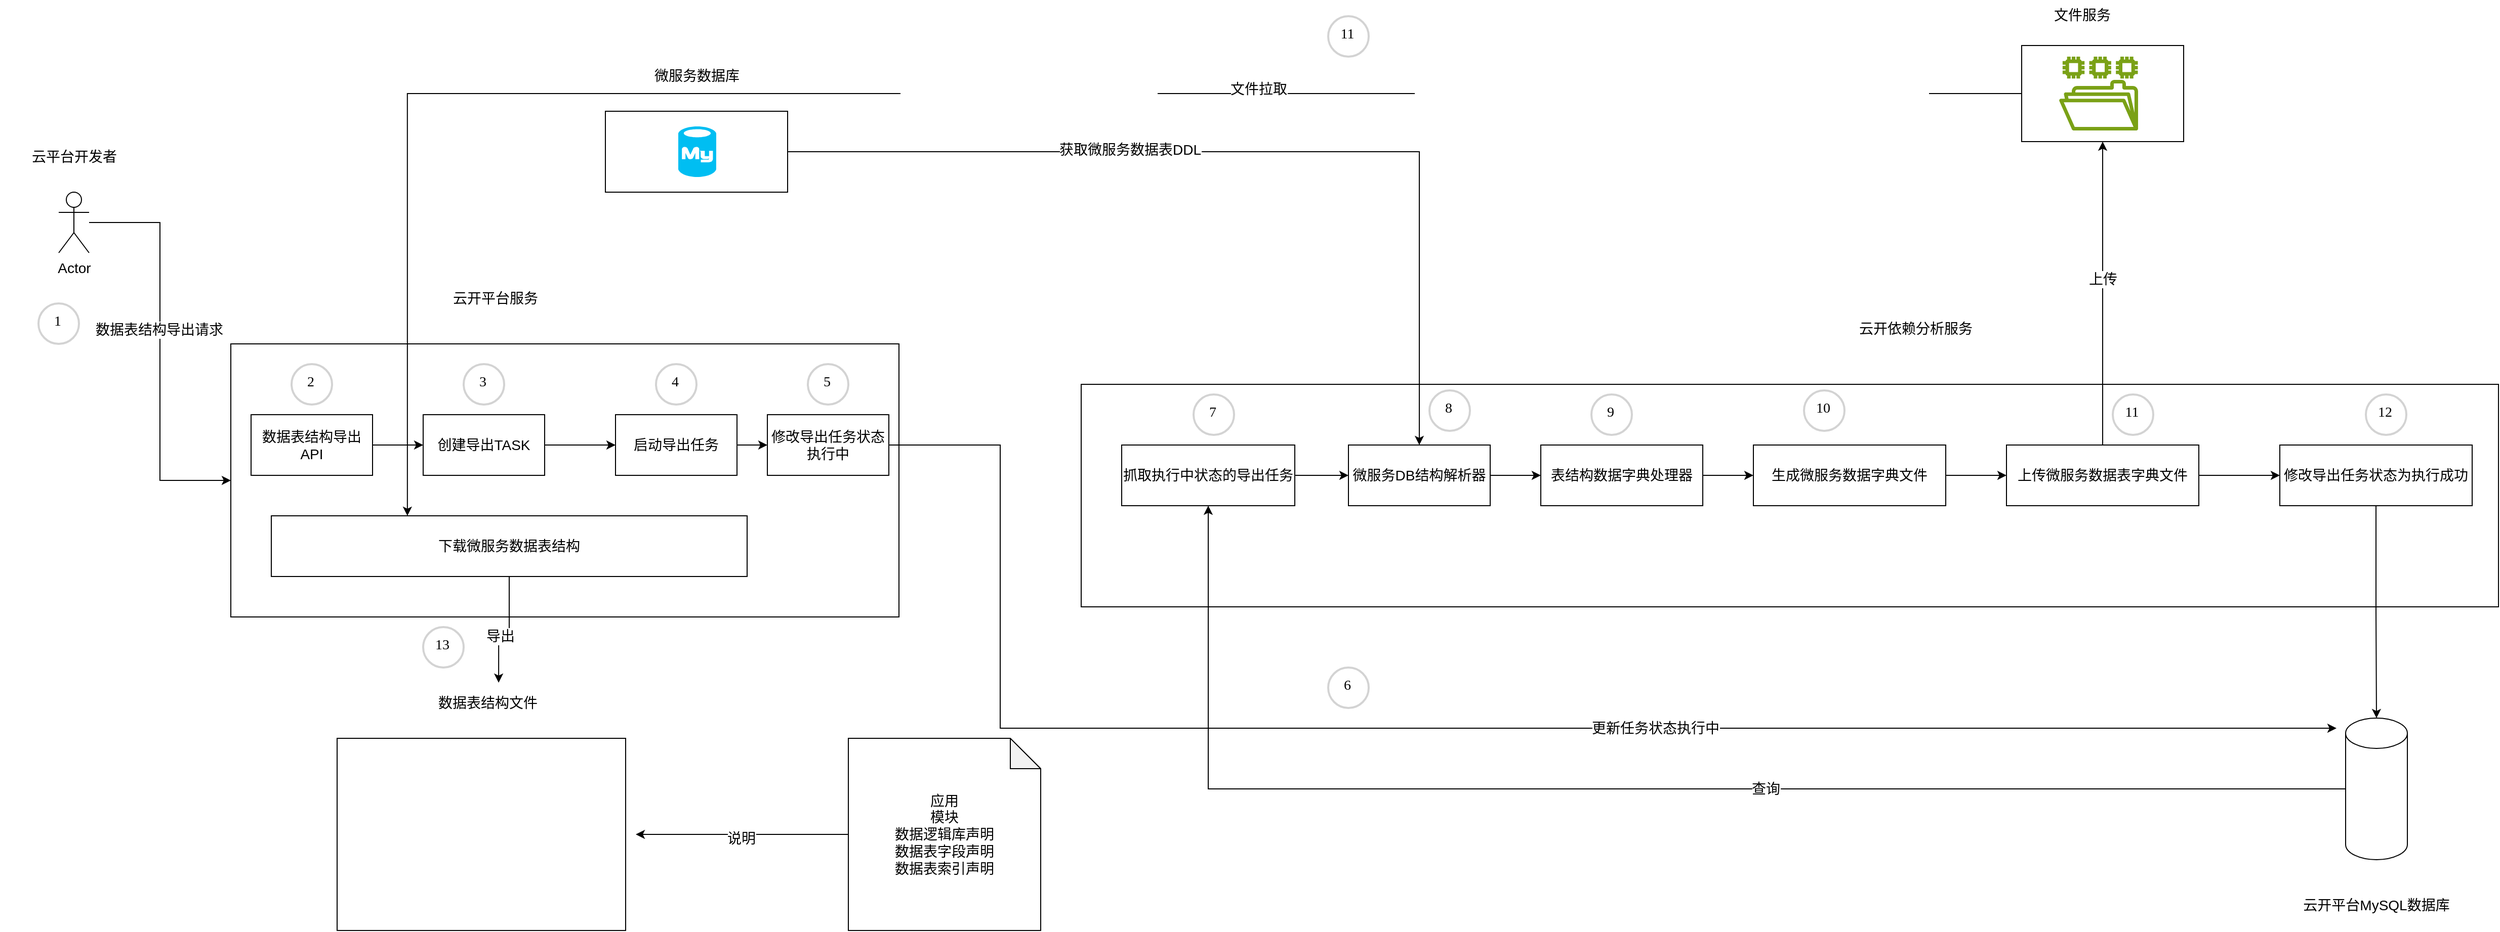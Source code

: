 <mxfile version="24.1.0" type="github">
  <diagram name="Page-1" id="nPVMMded_mv5H2UxPhq2">
    <mxGraphModel dx="2526" dy="1121" grid="1" gridSize="10" guides="1" tooltips="1" connect="1" arrows="1" fold="1" page="1" pageScale="1" pageWidth="827" pageHeight="1169" math="0" shadow="0">
      <root>
        <mxCell id="0" />
        <mxCell id="1" parent="0" />
        <mxCell id="wNURN1DBWPT55cct8M11-5" style="edgeStyle=orthogonalEdgeStyle;rounded=0;orthogonalLoop=1;jettySize=auto;html=1;entryX=0;entryY=0.5;entryDx=0;entryDy=0;fontSize=14;" edge="1" parent="1" source="wNURN1DBWPT55cct8M11-1" target="wNURN1DBWPT55cct8M11-3">
          <mxGeometry relative="1" as="geometry" />
        </mxCell>
        <mxCell id="wNURN1DBWPT55cct8M11-21" value="数据表结构导出请求" style="edgeLabel;html=1;align=center;verticalAlign=middle;resizable=0;points=[];fontSize=14;" vertex="1" connectable="0" parent="wNURN1DBWPT55cct8M11-5">
          <mxGeometry x="-0.112" y="-1" relative="1" as="geometry">
            <mxPoint as="offset" />
          </mxGeometry>
        </mxCell>
        <mxCell id="wNURN1DBWPT55cct8M11-1" value="Actor" style="shape=umlActor;verticalLabelPosition=bottom;verticalAlign=top;html=1;outlineConnect=0;fontSize=14;" vertex="1" parent="1">
          <mxGeometry x="100" y="250" width="30" height="60" as="geometry" />
        </mxCell>
        <mxCell id="wNURN1DBWPT55cct8M11-2" value="云平台开发者" style="text;html=1;align=center;verticalAlign=middle;whiteSpace=wrap;rounded=0;fontSize=14;" vertex="1" parent="1">
          <mxGeometry x="42.5" y="200" width="145" height="30" as="geometry" />
        </mxCell>
        <mxCell id="wNURN1DBWPT55cct8M11-3" value="" style="rounded=0;whiteSpace=wrap;html=1;fontSize=14;" vertex="1" parent="1">
          <mxGeometry x="270" y="400" width="660" height="270" as="geometry" />
        </mxCell>
        <mxCell id="wNURN1DBWPT55cct8M11-4" value="云开平台服务" style="text;html=1;align=center;verticalAlign=middle;whiteSpace=wrap;rounded=0;fontSize=14;" vertex="1" parent="1">
          <mxGeometry x="450.5" y="340" width="161" height="30" as="geometry" />
        </mxCell>
        <mxCell id="wNURN1DBWPT55cct8M11-16" value="" style="edgeStyle=orthogonalEdgeStyle;rounded=0;orthogonalLoop=1;jettySize=auto;html=1;fontSize=14;" edge="1" parent="1" source="wNURN1DBWPT55cct8M11-6" target="wNURN1DBWPT55cct8M11-7">
          <mxGeometry relative="1" as="geometry" />
        </mxCell>
        <mxCell id="wNURN1DBWPT55cct8M11-6" value="数据表结构导出API" style="rounded=0;whiteSpace=wrap;html=1;fontSize=14;" vertex="1" parent="1">
          <mxGeometry x="290" y="470" width="120" height="60" as="geometry" />
        </mxCell>
        <mxCell id="wNURN1DBWPT55cct8M11-17" value="" style="edgeStyle=orthogonalEdgeStyle;rounded=0;orthogonalLoop=1;jettySize=auto;html=1;fontSize=14;" edge="1" parent="1" source="wNURN1DBWPT55cct8M11-7" target="wNURN1DBWPT55cct8M11-8">
          <mxGeometry relative="1" as="geometry" />
        </mxCell>
        <mxCell id="wNURN1DBWPT55cct8M11-7" value="创建导出TASK" style="rounded=0;whiteSpace=wrap;html=1;fontSize=14;" vertex="1" parent="1">
          <mxGeometry x="460" y="470" width="120" height="60" as="geometry" />
        </mxCell>
        <mxCell id="wNURN1DBWPT55cct8M11-67" value="" style="edgeStyle=orthogonalEdgeStyle;rounded=0;orthogonalLoop=1;jettySize=auto;html=1;" edge="1" parent="1" source="wNURN1DBWPT55cct8M11-8" target="wNURN1DBWPT55cct8M11-66">
          <mxGeometry relative="1" as="geometry" />
        </mxCell>
        <mxCell id="wNURN1DBWPT55cct8M11-8" value="启动导出任务" style="rounded=0;whiteSpace=wrap;html=1;fontSize=14;" vertex="1" parent="1">
          <mxGeometry x="650" y="470" width="120" height="60" as="geometry" />
        </mxCell>
        <mxCell id="wNURN1DBWPT55cct8M11-9" value="" style="rounded=0;whiteSpace=wrap;html=1;fontSize=14;" vertex="1" parent="1">
          <mxGeometry x="1110" y="440" width="1400" height="220" as="geometry" />
        </mxCell>
        <mxCell id="wNURN1DBWPT55cct8M11-31" value="" style="edgeStyle=orthogonalEdgeStyle;rounded=0;orthogonalLoop=1;jettySize=auto;html=1;fontSize=14;" edge="1" parent="1" source="wNURN1DBWPT55cct8M11-10" target="wNURN1DBWPT55cct8M11-11">
          <mxGeometry relative="1" as="geometry" />
        </mxCell>
        <mxCell id="wNURN1DBWPT55cct8M11-10" value="微服务DB结构解析器" style="rounded=0;whiteSpace=wrap;html=1;fontSize=14;" vertex="1" parent="1">
          <mxGeometry x="1374" y="500" width="140" height="60" as="geometry" />
        </mxCell>
        <mxCell id="wNURN1DBWPT55cct8M11-32" value="" style="edgeStyle=orthogonalEdgeStyle;rounded=0;orthogonalLoop=1;jettySize=auto;html=1;fontSize=14;" edge="1" parent="1" source="wNURN1DBWPT55cct8M11-11" target="wNURN1DBWPT55cct8M11-12">
          <mxGeometry relative="1" as="geometry" />
        </mxCell>
        <mxCell id="wNURN1DBWPT55cct8M11-11" value="表结构数据字典处理器" style="rounded=0;whiteSpace=wrap;html=1;fontSize=14;" vertex="1" parent="1">
          <mxGeometry x="1564" y="500" width="160" height="60" as="geometry" />
        </mxCell>
        <mxCell id="wNURN1DBWPT55cct8M11-34" value="" style="edgeStyle=orthogonalEdgeStyle;rounded=0;orthogonalLoop=1;jettySize=auto;html=1;fontSize=14;" edge="1" parent="1" source="wNURN1DBWPT55cct8M11-12" target="wNURN1DBWPT55cct8M11-33">
          <mxGeometry relative="1" as="geometry" />
        </mxCell>
        <mxCell id="wNURN1DBWPT55cct8M11-12" value="生成微服务数据字典文件" style="rounded=0;whiteSpace=wrap;html=1;fontSize=14;" vertex="1" parent="1">
          <mxGeometry x="1774" y="500" width="190" height="60" as="geometry" />
        </mxCell>
        <mxCell id="wNURN1DBWPT55cct8M11-13" value="云开依赖分析服务" style="text;html=1;align=center;verticalAlign=middle;whiteSpace=wrap;rounded=0;fontSize=14;" vertex="1" parent="1">
          <mxGeometry x="1854" y="370" width="161" height="30" as="geometry" />
        </mxCell>
        <mxCell id="wNURN1DBWPT55cct8M11-20" value="1" style="ellipse;whiteSpace=wrap;html=1;aspect=fixed;strokeWidth=2;fontFamily=Tahoma;spacingBottom=4;spacingRight=2;strokeColor=#d3d3d3;fontSize=14;" vertex="1" parent="1">
          <mxGeometry x="80" y="360" width="40" height="40" as="geometry" />
        </mxCell>
        <mxCell id="wNURN1DBWPT55cct8M11-22" value="2" style="ellipse;whiteSpace=wrap;html=1;aspect=fixed;strokeWidth=2;fontFamily=Tahoma;spacingBottom=4;spacingRight=2;strokeColor=#d3d3d3;fontSize=14;" vertex="1" parent="1">
          <mxGeometry x="330" y="420" width="40" height="40" as="geometry" />
        </mxCell>
        <mxCell id="wNURN1DBWPT55cct8M11-23" value="3" style="ellipse;whiteSpace=wrap;html=1;aspect=fixed;strokeWidth=2;fontFamily=Tahoma;spacingBottom=4;spacingRight=2;strokeColor=#d3d3d3;fontSize=14;" vertex="1" parent="1">
          <mxGeometry x="500" y="420" width="40" height="40" as="geometry" />
        </mxCell>
        <mxCell id="wNURN1DBWPT55cct8M11-24" value="4" style="ellipse;whiteSpace=wrap;html=1;aspect=fixed;strokeWidth=2;fontFamily=Tahoma;spacingBottom=4;spacingRight=2;strokeColor=#d3d3d3;fontSize=14;" vertex="1" parent="1">
          <mxGeometry x="690" y="420" width="40" height="40" as="geometry" />
        </mxCell>
        <mxCell id="wNURN1DBWPT55cct8M11-25" value="5" style="ellipse;whiteSpace=wrap;html=1;aspect=fixed;strokeWidth=2;fontFamily=Tahoma;spacingBottom=4;spacingRight=2;strokeColor=#d3d3d3;fontSize=14;" vertex="1" parent="1">
          <mxGeometry x="840" y="420" width="40" height="40" as="geometry" />
        </mxCell>
        <mxCell id="wNURN1DBWPT55cct8M11-29" style="edgeStyle=orthogonalEdgeStyle;rounded=0;orthogonalLoop=1;jettySize=auto;html=1;entryX=0.5;entryY=0;entryDx=0;entryDy=0;fontSize=14;" edge="1" parent="1" source="wNURN1DBWPT55cct8M11-26" target="wNURN1DBWPT55cct8M11-10">
          <mxGeometry relative="1" as="geometry" />
        </mxCell>
        <mxCell id="wNURN1DBWPT55cct8M11-30" value="获取微服务数据表DDL" style="edgeLabel;html=1;align=center;verticalAlign=middle;resizable=0;points=[];fontSize=14;" vertex="1" connectable="0" parent="wNURN1DBWPT55cct8M11-29">
          <mxGeometry x="-0.264" y="2" relative="1" as="geometry">
            <mxPoint x="1" as="offset" />
          </mxGeometry>
        </mxCell>
        <mxCell id="wNURN1DBWPT55cct8M11-26" value="" style="rounded=0;whiteSpace=wrap;html=1;fontSize=14;" vertex="1" parent="1">
          <mxGeometry x="640" y="170" width="180" height="80" as="geometry" />
        </mxCell>
        <mxCell id="wNURN1DBWPT55cct8M11-27" value="" style="verticalLabelPosition=bottom;html=1;verticalAlign=top;align=center;strokeColor=none;fillColor=#00BEF2;shape=mxgraph.azure.mysql_database;fontSize=14;" vertex="1" parent="1">
          <mxGeometry x="712" y="185" width="37.5" height="50" as="geometry" />
        </mxCell>
        <mxCell id="wNURN1DBWPT55cct8M11-28" value="微服务数据库" style="text;html=1;align=center;verticalAlign=middle;whiteSpace=wrap;rounded=0;fontSize=14;" vertex="1" parent="1">
          <mxGeometry x="685.38" y="120" width="90.75" height="30" as="geometry" />
        </mxCell>
        <mxCell id="wNURN1DBWPT55cct8M11-39" style="edgeStyle=orthogonalEdgeStyle;rounded=0;orthogonalLoop=1;jettySize=auto;html=1;entryX=0.5;entryY=1;entryDx=0;entryDy=0;fontSize=14;" edge="1" parent="1" source="wNURN1DBWPT55cct8M11-33" target="wNURN1DBWPT55cct8M11-36">
          <mxGeometry relative="1" as="geometry" />
        </mxCell>
        <mxCell id="wNURN1DBWPT55cct8M11-40" value="上传" style="edgeLabel;html=1;align=center;verticalAlign=middle;resizable=0;points=[];fontSize=14;" vertex="1" connectable="0" parent="wNURN1DBWPT55cct8M11-39">
          <mxGeometry x="0.093" y="1" relative="1" as="geometry">
            <mxPoint x="1" as="offset" />
          </mxGeometry>
        </mxCell>
        <mxCell id="wNURN1DBWPT55cct8M11-44" value="" style="edgeStyle=orthogonalEdgeStyle;rounded=0;orthogonalLoop=1;jettySize=auto;html=1;fontSize=14;" edge="1" parent="1" source="wNURN1DBWPT55cct8M11-33" target="wNURN1DBWPT55cct8M11-43">
          <mxGeometry relative="1" as="geometry" />
        </mxCell>
        <mxCell id="wNURN1DBWPT55cct8M11-33" value="上传微服务数据表字典文件" style="rounded=0;whiteSpace=wrap;html=1;fontSize=14;" vertex="1" parent="1">
          <mxGeometry x="2024" y="500" width="190" height="60" as="geometry" />
        </mxCell>
        <mxCell id="wNURN1DBWPT55cct8M11-36" value="" style="rounded=0;whiteSpace=wrap;html=1;fontSize=14;" vertex="1" parent="1">
          <mxGeometry x="2039" y="105" width="160" height="95" as="geometry" />
        </mxCell>
        <mxCell id="wNURN1DBWPT55cct8M11-37" value="" style="sketch=0;outlineConnect=0;fontColor=#232F3E;gradientColor=none;fillColor=#7AA116;strokeColor=none;dashed=0;verticalLabelPosition=bottom;verticalAlign=top;align=center;html=1;fontSize=14;fontStyle=0;aspect=fixed;pointerEvents=1;shape=mxgraph.aws4.file_system;" vertex="1" parent="1">
          <mxGeometry x="2076" y="116" width="78" height="73" as="geometry" />
        </mxCell>
        <mxCell id="wNURN1DBWPT55cct8M11-38" value="文件服务" style="text;html=1;align=center;verticalAlign=middle;whiteSpace=wrap;rounded=0;fontSize=14;" vertex="1" parent="1">
          <mxGeometry x="2069" y="60" width="60" height="30" as="geometry" />
        </mxCell>
        <mxCell id="wNURN1DBWPT55cct8M11-42" value="下载微服务数据表结构" style="rounded=0;whiteSpace=wrap;html=1;fontSize=14;" vertex="1" parent="1">
          <mxGeometry x="310" y="570" width="470" height="60" as="geometry" />
        </mxCell>
        <mxCell id="wNURN1DBWPT55cct8M11-43" value="修改导出任务状态为执行成功" style="rounded=0;whiteSpace=wrap;html=1;fontSize=14;" vertex="1" parent="1">
          <mxGeometry x="2294" y="500" width="190" height="60" as="geometry" />
        </mxCell>
        <mxCell id="wNURN1DBWPT55cct8M11-75" style="edgeStyle=orthogonalEdgeStyle;rounded=0;orthogonalLoop=1;jettySize=auto;html=1;" edge="1" parent="1" source="wNURN1DBWPT55cct8M11-45" target="wNURN1DBWPT55cct8M11-68">
          <mxGeometry relative="1" as="geometry" />
        </mxCell>
        <mxCell id="wNURN1DBWPT55cct8M11-76" value="查询" style="edgeLabel;html=1;align=center;verticalAlign=middle;resizable=0;points=[];fontSize=14;" vertex="1" connectable="0" parent="wNURN1DBWPT55cct8M11-75">
          <mxGeometry x="-0.183" relative="1" as="geometry">
            <mxPoint as="offset" />
          </mxGeometry>
        </mxCell>
        <mxCell id="wNURN1DBWPT55cct8M11-45" value="" style="shape=cylinder3;whiteSpace=wrap;html=1;boundedLbl=1;backgroundOutline=1;size=15;fontSize=14;" vertex="1" parent="1">
          <mxGeometry x="2359" y="770" width="61" height="140" as="geometry" />
        </mxCell>
        <mxCell id="wNURN1DBWPT55cct8M11-46" style="edgeStyle=orthogonalEdgeStyle;rounded=0;orthogonalLoop=1;jettySize=auto;html=1;entryX=0.5;entryY=0;entryDx=0;entryDy=0;entryPerimeter=0;fontSize=14;" edge="1" parent="1" source="wNURN1DBWPT55cct8M11-43" target="wNURN1DBWPT55cct8M11-45">
          <mxGeometry relative="1" as="geometry" />
        </mxCell>
        <mxCell id="wNURN1DBWPT55cct8M11-47" value="云开平台MySQL数据库" style="text;html=1;align=center;verticalAlign=middle;whiteSpace=wrap;rounded=0;fontSize=14;" vertex="1" parent="1">
          <mxGeometry x="2301.5" y="940" width="175" height="30" as="geometry" />
        </mxCell>
        <mxCell id="wNURN1DBWPT55cct8M11-49" value="" style="rounded=0;whiteSpace=wrap;html=1;fontSize=14;" vertex="1" parent="1">
          <mxGeometry x="375" y="790" width="285" height="190" as="geometry" />
        </mxCell>
        <mxCell id="wNURN1DBWPT55cct8M11-50" value="" style="shape=image;html=1;verticalAlign=top;verticalLabelPosition=bottom;labelBackgroundColor=#ffffff;imageAspect=0;aspect=fixed;image=https://cdn3.iconfinder.com/data/icons/document-icons-2/30/647714-excel-128.png;fontSize=14;" vertex="1" parent="1">
          <mxGeometry x="460" y="820" width="128" height="128" as="geometry" />
        </mxCell>
        <mxCell id="wNURN1DBWPT55cct8M11-51" value="数据表结构文件" style="text;html=1;align=center;verticalAlign=middle;whiteSpace=wrap;rounded=0;fontSize=14;" vertex="1" parent="1">
          <mxGeometry x="466" y="740" width="116" height="30" as="geometry" />
        </mxCell>
        <mxCell id="wNURN1DBWPT55cct8M11-52" style="edgeStyle=orthogonalEdgeStyle;rounded=0;orthogonalLoop=1;jettySize=auto;html=1;entryX=0.591;entryY=-0.167;entryDx=0;entryDy=0;entryPerimeter=0;fontSize=14;" edge="1" parent="1" source="wNURN1DBWPT55cct8M11-42" target="wNURN1DBWPT55cct8M11-51">
          <mxGeometry relative="1" as="geometry" />
        </mxCell>
        <mxCell id="wNURN1DBWPT55cct8M11-53" value="导出" style="edgeLabel;html=1;align=center;verticalAlign=middle;resizable=0;points=[];fontSize=14;" vertex="1" connectable="0" parent="wNURN1DBWPT55cct8M11-52">
          <mxGeometry x="0.213" y="1" relative="1" as="geometry">
            <mxPoint y="-1" as="offset" />
          </mxGeometry>
        </mxCell>
        <mxCell id="wNURN1DBWPT55cct8M11-55" style="edgeStyle=orthogonalEdgeStyle;rounded=0;orthogonalLoop=1;jettySize=auto;html=1;fontSize=14;" edge="1" parent="1" source="wNURN1DBWPT55cct8M11-54">
          <mxGeometry relative="1" as="geometry">
            <mxPoint x="670" y="885" as="targetPoint" />
          </mxGeometry>
        </mxCell>
        <mxCell id="wNURN1DBWPT55cct8M11-56" value="说明" style="edgeLabel;html=1;align=center;verticalAlign=middle;resizable=0;points=[];fontSize=14;" vertex="1" connectable="0" parent="wNURN1DBWPT55cct8M11-55">
          <mxGeometry x="0.012" y="3" relative="1" as="geometry">
            <mxPoint as="offset" />
          </mxGeometry>
        </mxCell>
        <mxCell id="wNURN1DBWPT55cct8M11-54" value="应用&lt;div style=&quot;font-size: 14px;&quot;&gt;模块&lt;/div&gt;&lt;div style=&quot;font-size: 14px;&quot;&gt;数据逻辑库声明&lt;/div&gt;&lt;div style=&quot;font-size: 14px;&quot;&gt;数据表字段声明&lt;/div&gt;&lt;div style=&quot;font-size: 14px;&quot;&gt;数据表索引声明&lt;/div&gt;" style="shape=note;whiteSpace=wrap;html=1;backgroundOutline=1;darkOpacity=0.05;fontSize=14;" vertex="1" parent="1">
          <mxGeometry x="880" y="790" width="190" height="190" as="geometry" />
        </mxCell>
        <mxCell id="wNURN1DBWPT55cct8M11-57" style="edgeStyle=orthogonalEdgeStyle;rounded=0;orthogonalLoop=1;jettySize=auto;html=1;entryX=0.286;entryY=0;entryDx=0;entryDy=0;entryPerimeter=0;fontSize=14;" edge="1" parent="1" source="wNURN1DBWPT55cct8M11-36" target="wNURN1DBWPT55cct8M11-42">
          <mxGeometry relative="1" as="geometry" />
        </mxCell>
        <mxCell id="wNURN1DBWPT55cct8M11-58" value="文件拉取" style="edgeLabel;html=1;align=center;verticalAlign=middle;resizable=0;points=[];fontSize=14;" vertex="1" connectable="0" parent="wNURN1DBWPT55cct8M11-57">
          <mxGeometry x="-0.25" y="-5" relative="1" as="geometry">
            <mxPoint as="offset" />
          </mxGeometry>
        </mxCell>
        <mxCell id="wNURN1DBWPT55cct8M11-59" value="8" style="ellipse;whiteSpace=wrap;html=1;aspect=fixed;strokeWidth=2;fontFamily=Tahoma;spacingBottom=4;spacingRight=2;strokeColor=#d3d3d3;fontSize=14;" vertex="1" parent="1">
          <mxGeometry x="1454" y="446" width="40" height="40" as="geometry" />
        </mxCell>
        <mxCell id="wNURN1DBWPT55cct8M11-60" value="9" style="ellipse;whiteSpace=wrap;html=1;aspect=fixed;strokeWidth=2;fontFamily=Tahoma;spacingBottom=4;spacingRight=2;strokeColor=#d3d3d3;fontSize=14;" vertex="1" parent="1">
          <mxGeometry x="1614" y="450" width="40" height="40" as="geometry" />
        </mxCell>
        <mxCell id="wNURN1DBWPT55cct8M11-61" value="10" style="ellipse;whiteSpace=wrap;html=1;aspect=fixed;strokeWidth=2;fontFamily=Tahoma;spacingBottom=4;spacingRight=2;strokeColor=#d3d3d3;fontSize=14;" vertex="1" parent="1">
          <mxGeometry x="1824" y="446" width="40" height="40" as="geometry" />
        </mxCell>
        <mxCell id="wNURN1DBWPT55cct8M11-62" value="11" style="ellipse;whiteSpace=wrap;html=1;aspect=fixed;strokeWidth=2;fontFamily=Tahoma;spacingBottom=4;spacingRight=2;strokeColor=#d3d3d3;fontSize=14;" vertex="1" parent="1">
          <mxGeometry x="2129" y="450" width="40" height="40" as="geometry" />
        </mxCell>
        <mxCell id="wNURN1DBWPT55cct8M11-63" value="12" style="ellipse;whiteSpace=wrap;html=1;aspect=fixed;strokeWidth=2;fontFamily=Tahoma;spacingBottom=4;spacingRight=2;strokeColor=#d3d3d3;fontSize=14;" vertex="1" parent="1">
          <mxGeometry x="2379" y="450" width="40" height="40" as="geometry" />
        </mxCell>
        <mxCell id="wNURN1DBWPT55cct8M11-64" value="13" style="ellipse;whiteSpace=wrap;html=1;aspect=fixed;strokeWidth=2;fontFamily=Tahoma;spacingBottom=4;spacingRight=2;strokeColor=#d3d3d3;fontSize=14;" vertex="1" parent="1">
          <mxGeometry x="460" y="680" width="40" height="40" as="geometry" />
        </mxCell>
        <mxCell id="wNURN1DBWPT55cct8M11-65" value="11" style="ellipse;whiteSpace=wrap;html=1;aspect=fixed;strokeWidth=2;fontFamily=Tahoma;spacingBottom=4;spacingRight=2;strokeColor=#d3d3d3;fontSize=14;" vertex="1" parent="1">
          <mxGeometry x="1354" y="76" width="40" height="40" as="geometry" />
        </mxCell>
        <mxCell id="wNURN1DBWPT55cct8M11-66" value="修改导出任务状态执行中" style="rounded=0;whiteSpace=wrap;html=1;fontSize=14;" vertex="1" parent="1">
          <mxGeometry x="800" y="470" width="120" height="60" as="geometry" />
        </mxCell>
        <mxCell id="wNURN1DBWPT55cct8M11-69" value="" style="edgeStyle=orthogonalEdgeStyle;rounded=0;orthogonalLoop=1;jettySize=auto;html=1;" edge="1" parent="1" source="wNURN1DBWPT55cct8M11-68" target="wNURN1DBWPT55cct8M11-10">
          <mxGeometry relative="1" as="geometry" />
        </mxCell>
        <mxCell id="wNURN1DBWPT55cct8M11-68" value="抓取执行中状态的导出任务" style="rounded=0;whiteSpace=wrap;html=1;fontSize=14;" vertex="1" parent="1">
          <mxGeometry x="1150" y="500" width="171" height="60" as="geometry" />
        </mxCell>
        <mxCell id="wNURN1DBWPT55cct8M11-70" style="edgeStyle=orthogonalEdgeStyle;rounded=0;orthogonalLoop=1;jettySize=auto;html=1;" edge="1" parent="1" source="wNURN1DBWPT55cct8M11-66">
          <mxGeometry relative="1" as="geometry">
            <mxPoint x="940" y="500" as="sourcePoint" />
            <mxPoint x="2350" y="780" as="targetPoint" />
            <Array as="points">
              <mxPoint x="1030" y="500" />
              <mxPoint x="1030" y="780" />
            </Array>
          </mxGeometry>
        </mxCell>
        <mxCell id="wNURN1DBWPT55cct8M11-77" value="更新任务状态执行中" style="edgeLabel;html=1;align=center;verticalAlign=middle;resizable=0;points=[];fontSize=14;" vertex="1" connectable="0" parent="wNURN1DBWPT55cct8M11-70">
          <mxGeometry x="0.212" relative="1" as="geometry">
            <mxPoint as="offset" />
          </mxGeometry>
        </mxCell>
        <mxCell id="wNURN1DBWPT55cct8M11-71" value="6" style="ellipse;whiteSpace=wrap;html=1;aspect=fixed;strokeWidth=2;fontFamily=Tahoma;spacingBottom=4;spacingRight=2;strokeColor=#d3d3d3;fontSize=14;" vertex="1" parent="1">
          <mxGeometry x="1354" y="720" width="40" height="40" as="geometry" />
        </mxCell>
        <mxCell id="wNURN1DBWPT55cct8M11-72" value="7" style="ellipse;whiteSpace=wrap;html=1;aspect=fixed;strokeWidth=2;fontFamily=Tahoma;spacingBottom=4;spacingRight=2;strokeColor=#d3d3d3;fontSize=14;" vertex="1" parent="1">
          <mxGeometry x="1221" y="450" width="40" height="40" as="geometry" />
        </mxCell>
      </root>
    </mxGraphModel>
  </diagram>
</mxfile>
